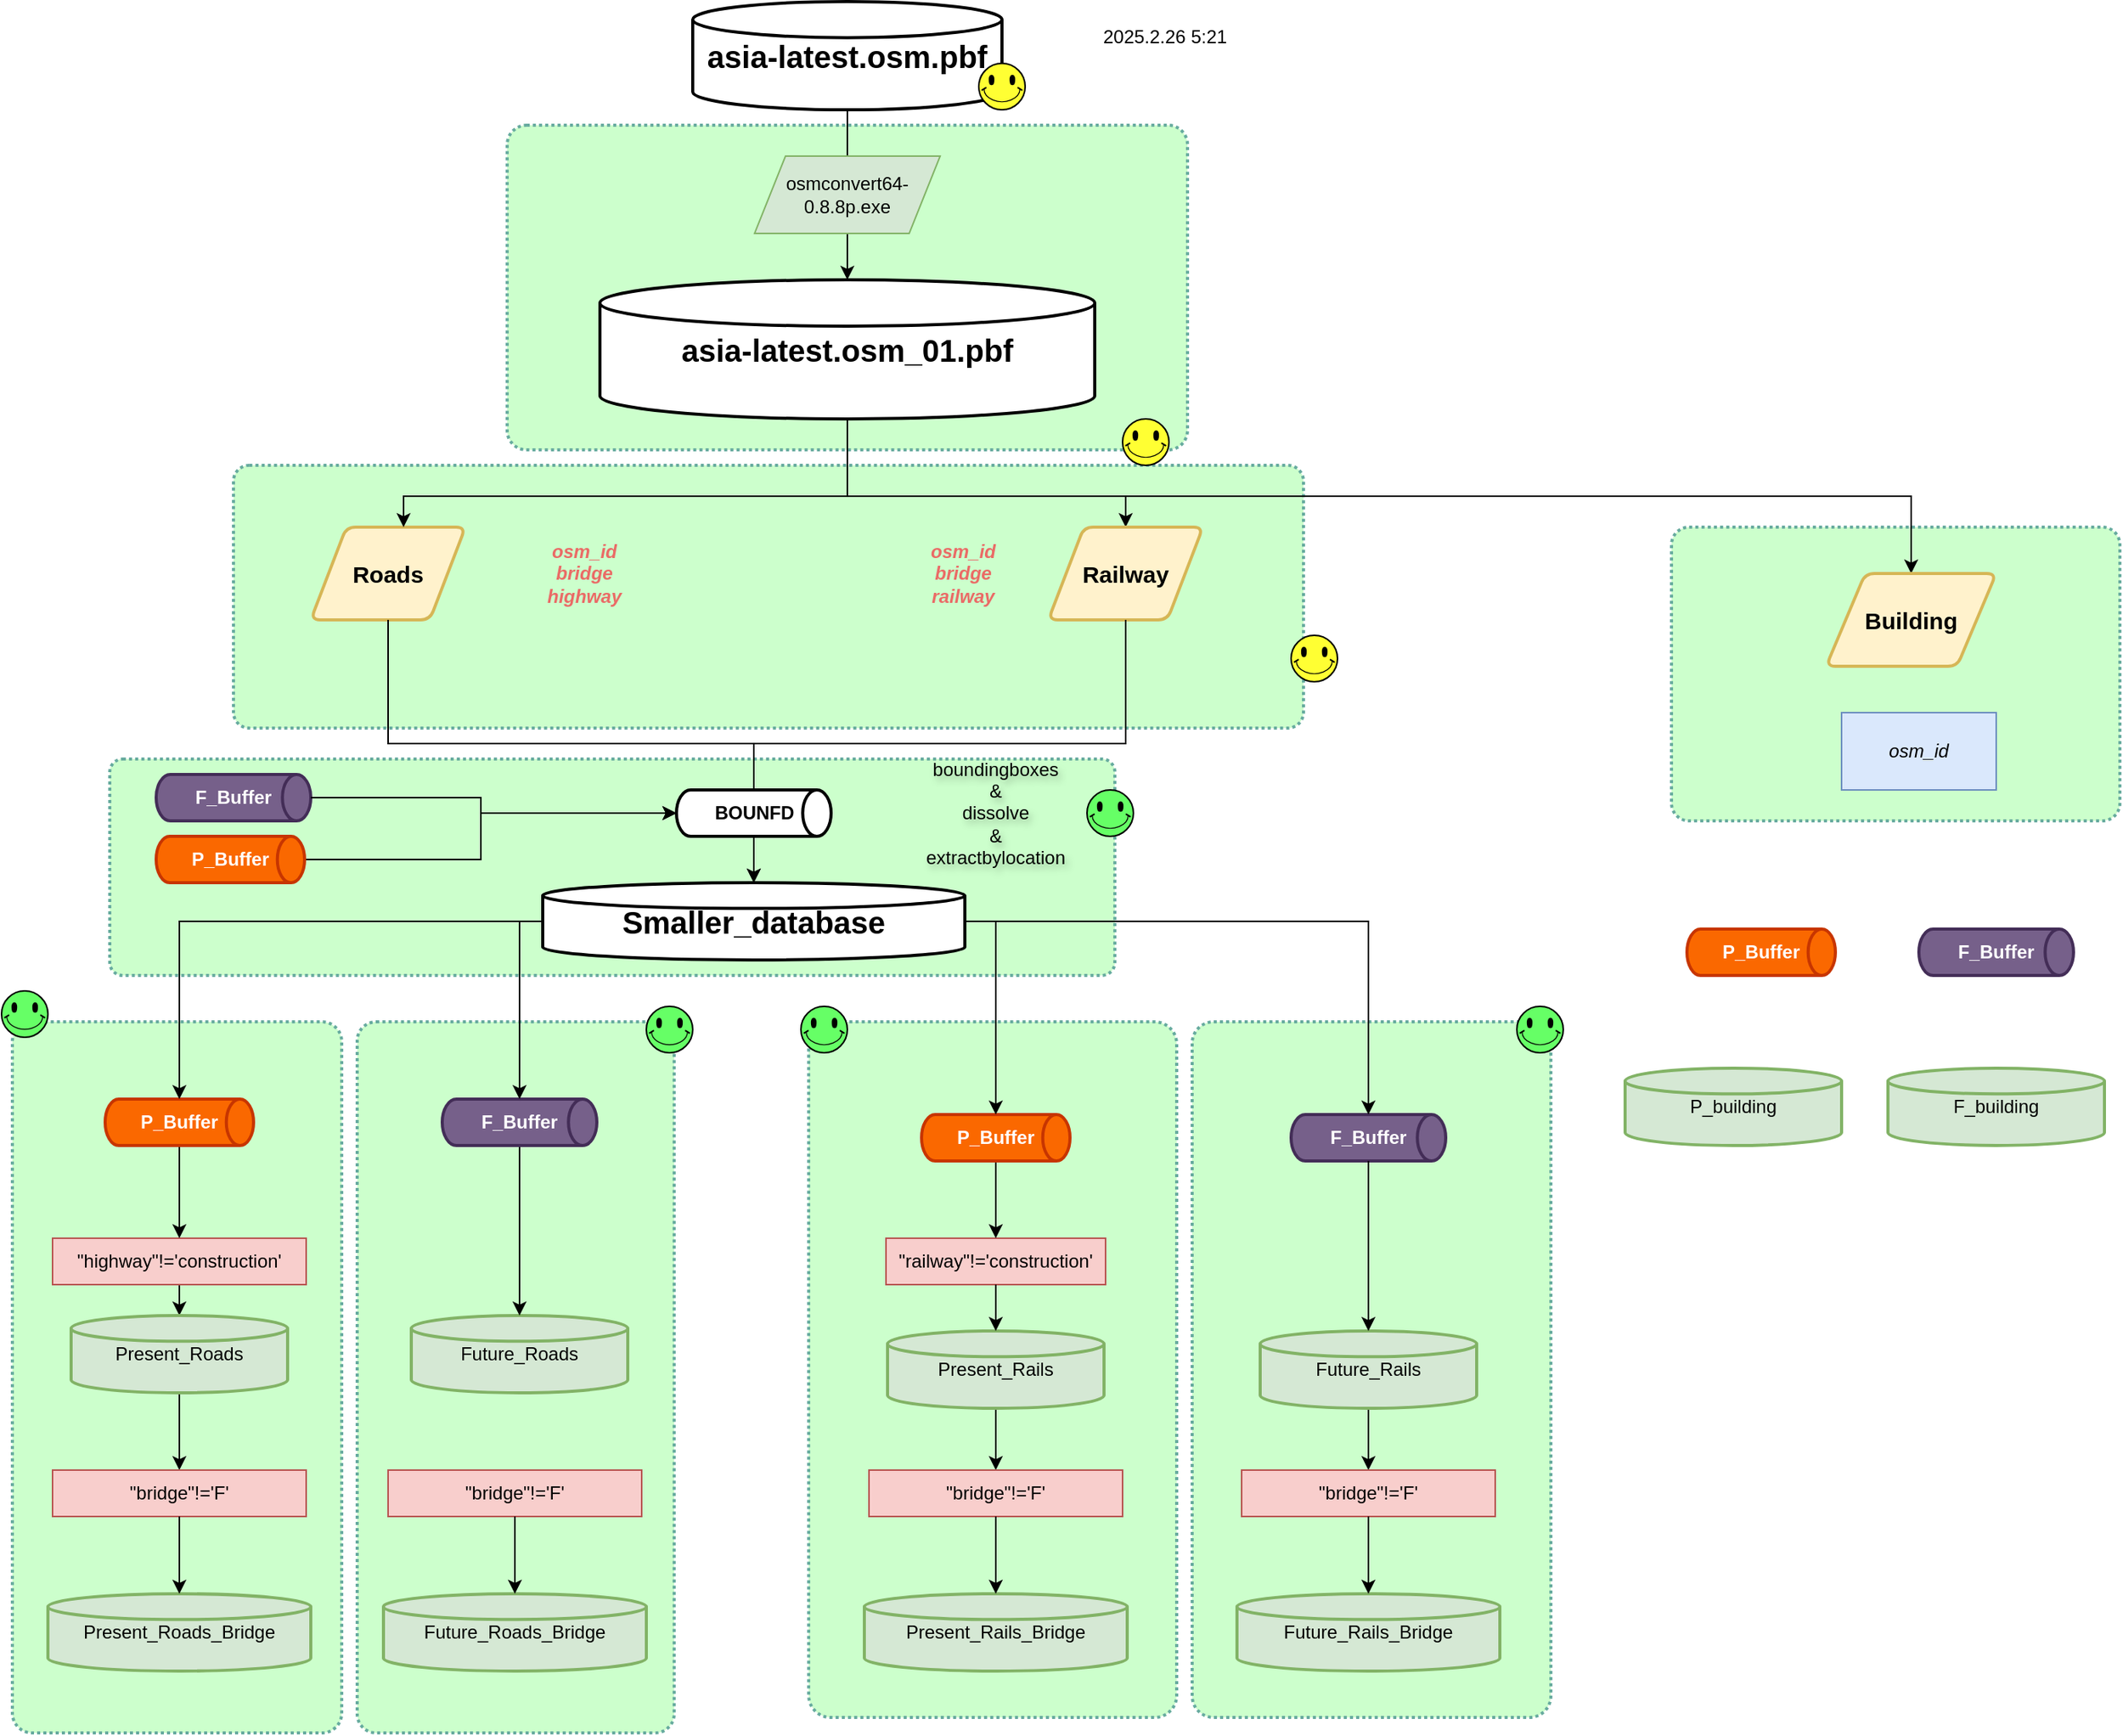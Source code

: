 <mxfile version="26.0.16">
  <diagram name="第 1 页" id="PRK_khNogwvU180XUK6u">
    <mxGraphModel dx="1247" dy="671" grid="1" gridSize="10" guides="1" tooltips="1" connect="1" arrows="1" fold="1" page="1" pageScale="1" pageWidth="1654" pageHeight="1169" math="0" shadow="0">
      <root>
        <mxCell id="0" />
        <mxCell id="1" parent="0" />
        <mxCell id="u35bPQCWc4-tih43mP9w-27" value="" style="rounded=1;whiteSpace=wrap;html=1;fillColor=#CCFFCC;strokeColor=#67AB9F;strokeWidth=2;shadow=0;arcSize=6;dashed=1;dashPattern=1 1;" vertex="1" parent="1">
          <mxGeometry x="150" y="530" width="650" height="140" as="geometry" />
        </mxCell>
        <mxCell id="56wWmqGhiEMz0oBVw_xG-95" value="" style="rounded=1;whiteSpace=wrap;html=1;fillColor=#CCFFCC;strokeColor=#67AB9F;strokeWidth=2;shadow=0;arcSize=6;dashed=1;dashPattern=1 1;" parent="1" vertex="1">
          <mxGeometry x="1160" y="380" width="290" height="190" as="geometry" />
        </mxCell>
        <mxCell id="56wWmqGhiEMz0oBVw_xG-69" value="" style="rounded=1;whiteSpace=wrap;html=1;fillColor=#CCFFCC;strokeColor=#67AB9F;strokeWidth=2;shadow=0;arcSize=6;dashed=1;dashPattern=1 1;" parent="1" vertex="1">
          <mxGeometry x="850" y="700" width="232" height="450" as="geometry" />
        </mxCell>
        <mxCell id="56wWmqGhiEMz0oBVw_xG-68" value="" style="rounded=1;whiteSpace=wrap;html=1;fillColor=#CCFFCC;strokeColor=#67AB9F;strokeWidth=2;shadow=0;arcSize=6;dashed=1;dashPattern=1 1;" parent="1" vertex="1">
          <mxGeometry x="310" y="700" width="205" height="460" as="geometry" />
        </mxCell>
        <mxCell id="56wWmqGhiEMz0oBVw_xG-57" value="" style="rounded=1;whiteSpace=wrap;html=1;fillColor=#CCFFCC;strokeColor=#67AB9F;strokeWidth=2;shadow=0;arcSize=6;dashed=1;dashPattern=1 1;" parent="1" vertex="1">
          <mxGeometry x="602" y="700" width="238" height="450" as="geometry" />
        </mxCell>
        <mxCell id="56wWmqGhiEMz0oBVw_xG-56" value="" style="rounded=1;whiteSpace=wrap;html=1;fillColor=#CCFFCC;strokeColor=#67AB9F;strokeWidth=2;shadow=0;arcSize=6;dashed=1;dashPattern=1 1;" parent="1" vertex="1">
          <mxGeometry x="87" y="700" width="213" height="460" as="geometry" />
        </mxCell>
        <mxCell id="56wWmqGhiEMz0oBVw_xG-54" value="" style="rounded=1;whiteSpace=wrap;html=1;fillColor=#CCFFCC;strokeColor=#67AB9F;strokeWidth=2;shadow=0;arcSize=6;dashed=1;dashPattern=1 1;" parent="1" vertex="1">
          <mxGeometry x="230" y="340" width="692" height="170" as="geometry" />
        </mxCell>
        <mxCell id="56wWmqGhiEMz0oBVw_xG-53" value="" style="rounded=1;whiteSpace=wrap;html=1;fillColor=#CCFFCC;strokeColor=#67AB9F;strokeWidth=2;shadow=0;arcSize=6;dashed=1;dashPattern=1 1;" parent="1" vertex="1">
          <mxGeometry x="407" y="120" width="440" height="210" as="geometry" />
        </mxCell>
        <mxCell id="56wWmqGhiEMz0oBVw_xG-6" value="&lt;span style=&quot;font-size: 20px; font-weight: 700;&quot;&gt;asia-latest.osm.pbf&lt;/span&gt;" style="strokeWidth=2;html=1;shape=mxgraph.flowchart.database;whiteSpace=wrap;" parent="1" vertex="1">
          <mxGeometry x="527" y="40" width="200" height="70" as="geometry" />
        </mxCell>
        <mxCell id="56wWmqGhiEMz0oBVw_xG-33" style="edgeStyle=orthogonalEdgeStyle;rounded=0;orthogonalLoop=1;jettySize=auto;html=1;entryX=0.5;entryY=0;entryDx=0;entryDy=0;" parent="1" source="56wWmqGhiEMz0oBVw_xG-8" target="56wWmqGhiEMz0oBVw_xG-13" edge="1">
          <mxGeometry relative="1" as="geometry">
            <Array as="points">
              <mxPoint x="627" y="360" />
              <mxPoint x="807" y="360" />
            </Array>
          </mxGeometry>
        </mxCell>
        <mxCell id="56wWmqGhiEMz0oBVw_xG-96" style="edgeStyle=orthogonalEdgeStyle;rounded=0;orthogonalLoop=1;jettySize=auto;html=1;entryX=0.5;entryY=0;entryDx=0;entryDy=0;" parent="1" source="56wWmqGhiEMz0oBVw_xG-8" target="56wWmqGhiEMz0oBVw_xG-93" edge="1">
          <mxGeometry relative="1" as="geometry">
            <Array as="points">
              <mxPoint x="627" y="360" />
              <mxPoint x="1315" y="360" />
            </Array>
          </mxGeometry>
        </mxCell>
        <mxCell id="56wWmqGhiEMz0oBVw_xG-8" value="&lt;span style=&quot;font-size: 20px; font-weight: 700;&quot;&gt;asia-latest.osm_01.pbf&lt;/span&gt;" style="strokeWidth=2;html=1;shape=mxgraph.flowchart.database;whiteSpace=wrap;" parent="1" vertex="1">
          <mxGeometry x="467" y="220" width="320" height="90" as="geometry" />
        </mxCell>
        <mxCell id="56wWmqGhiEMz0oBVw_xG-11" style="edgeStyle=orthogonalEdgeStyle;rounded=0;orthogonalLoop=1;jettySize=auto;html=1;entryX=0.5;entryY=0;entryDx=0;entryDy=0;entryPerimeter=0;" parent="1" source="56wWmqGhiEMz0oBVw_xG-6" target="56wWmqGhiEMz0oBVw_xG-8" edge="1">
          <mxGeometry relative="1" as="geometry" />
        </mxCell>
        <mxCell id="56wWmqGhiEMz0oBVw_xG-5" value="osmconvert64-0.8.8p.exe" style="shape=parallelogram;perimeter=parallelogramPerimeter;whiteSpace=wrap;html=1;fixedSize=1;fillColor=#d5e8d4;strokeColor=#82b366;" parent="1" vertex="1">
          <mxGeometry x="567" y="140" width="120" height="50" as="geometry" />
        </mxCell>
        <mxCell id="56wWmqGhiEMz0oBVw_xG-12" value="Roads" style="shape=parallelogram;html=1;strokeWidth=2;perimeter=parallelogramPerimeter;whiteSpace=wrap;rounded=1;arcSize=12;size=0.23;fontSize=15;fontStyle=1;fillColor=#fff2cc;strokeColor=#d6b656;" parent="1" vertex="1">
          <mxGeometry x="280" y="380" width="100" height="60" as="geometry" />
        </mxCell>
        <mxCell id="56wWmqGhiEMz0oBVw_xG-13" value="Railway" style="shape=parallelogram;html=1;strokeWidth=2;perimeter=parallelogramPerimeter;whiteSpace=wrap;rounded=1;arcSize=12;size=0.23;fontSize=15;fontStyle=1;fillColor=#fff2cc;strokeColor=#d6b656;" parent="1" vertex="1">
          <mxGeometry x="757" y="380" width="100" height="60" as="geometry" />
        </mxCell>
        <mxCell id="56wWmqGhiEMz0oBVw_xG-17" value="&quot;railway&quot;!=&#39;construction&#39;" style="rounded=0;whiteSpace=wrap;html=1;fontStyle=0;spacing=2;fillColor=#f8cecc;strokeColor=#b85450;" parent="1" vertex="1">
          <mxGeometry x="652" y="840" width="142" height="30" as="geometry" />
        </mxCell>
        <mxCell id="56wWmqGhiEMz0oBVw_xG-25" style="edgeStyle=orthogonalEdgeStyle;rounded=0;orthogonalLoop=1;jettySize=auto;html=1;" parent="1" source="56wWmqGhiEMz0oBVw_xG-19" target="56wWmqGhiEMz0oBVw_xG-20" edge="1">
          <mxGeometry relative="1" as="geometry" />
        </mxCell>
        <mxCell id="56wWmqGhiEMz0oBVw_xG-19" value="&quot;highway&quot;!=&#39;construction&#39;" style="rounded=0;whiteSpace=wrap;html=1;fontStyle=0;spacing=2;fillColor=#f8cecc;strokeColor=#b85450;" parent="1" vertex="1">
          <mxGeometry x="113" y="840" width="164" height="30" as="geometry" />
        </mxCell>
        <mxCell id="56wWmqGhiEMz0oBVw_xG-75" style="edgeStyle=orthogonalEdgeStyle;rounded=0;orthogonalLoop=1;jettySize=auto;html=1;entryX=0.5;entryY=0;entryDx=0;entryDy=0;" parent="1" source="56wWmqGhiEMz0oBVw_xG-20" target="56wWmqGhiEMz0oBVw_xG-74" edge="1">
          <mxGeometry relative="1" as="geometry" />
        </mxCell>
        <mxCell id="56wWmqGhiEMz0oBVw_xG-20" value="Present_Roads" style="strokeWidth=2;html=1;shape=mxgraph.flowchart.database;whiteSpace=wrap;fillColor=#d5e8d4;strokeColor=#82b366;" parent="1" vertex="1">
          <mxGeometry x="125" y="890" width="140" height="50" as="geometry" />
        </mxCell>
        <mxCell id="56wWmqGhiEMz0oBVw_xG-80" style="edgeStyle=orthogonalEdgeStyle;rounded=0;orthogonalLoop=1;jettySize=auto;html=1;" parent="1" source="56wWmqGhiEMz0oBVw_xG-21" target="56wWmqGhiEMz0oBVw_xG-77" edge="1">
          <mxGeometry relative="1" as="geometry" />
        </mxCell>
        <mxCell id="56wWmqGhiEMz0oBVw_xG-21" value="Present_Rails" style="strokeWidth=2;html=1;shape=mxgraph.flowchart.database;whiteSpace=wrap;fillColor=#d5e8d4;strokeColor=#82b366;" parent="1" vertex="1">
          <mxGeometry x="653" y="900" width="140" height="50" as="geometry" />
        </mxCell>
        <mxCell id="56wWmqGhiEMz0oBVw_xG-22" value="Future_Roads" style="strokeWidth=2;html=1;shape=mxgraph.flowchart.database;whiteSpace=wrap;fillColor=#d5e8d4;strokeColor=#82b366;" parent="1" vertex="1">
          <mxGeometry x="345" y="890" width="140" height="50" as="geometry" />
        </mxCell>
        <mxCell id="u35bPQCWc4-tih43mP9w-2" style="edgeStyle=orthogonalEdgeStyle;rounded=0;orthogonalLoop=1;jettySize=auto;html=1;entryX=0.5;entryY=0;entryDx=0;entryDy=0;" edge="1" parent="1" source="56wWmqGhiEMz0oBVw_xG-23" target="56wWmqGhiEMz0oBVw_xG-91">
          <mxGeometry relative="1" as="geometry" />
        </mxCell>
        <mxCell id="56wWmqGhiEMz0oBVw_xG-23" value="Future_Rails" style="strokeWidth=2;html=1;shape=mxgraph.flowchart.database;whiteSpace=wrap;fillColor=#d5e8d4;strokeColor=#82b366;" parent="1" vertex="1">
          <mxGeometry x="894" y="900" width="140" height="50" as="geometry" />
        </mxCell>
        <mxCell id="56wWmqGhiEMz0oBVw_xG-28" style="edgeStyle=orthogonalEdgeStyle;rounded=0;orthogonalLoop=1;jettySize=auto;html=1;entryX=0.5;entryY=0;entryDx=0;entryDy=0;entryPerimeter=0;" parent="1" source="56wWmqGhiEMz0oBVw_xG-17" target="56wWmqGhiEMz0oBVw_xG-21" edge="1">
          <mxGeometry relative="1" as="geometry" />
        </mxCell>
        <mxCell id="56wWmqGhiEMz0oBVw_xG-32" style="edgeStyle=orthogonalEdgeStyle;rounded=0;orthogonalLoop=1;jettySize=auto;html=1;entryX=0.6;entryY=0;entryDx=0;entryDy=0;entryPerimeter=0;" parent="1" source="56wWmqGhiEMz0oBVw_xG-8" target="56wWmqGhiEMz0oBVw_xG-12" edge="1">
          <mxGeometry relative="1" as="geometry">
            <Array as="points">
              <mxPoint x="627" y="360" />
              <mxPoint x="340" y="360" />
            </Array>
          </mxGeometry>
        </mxCell>
        <mxCell id="u35bPQCWc4-tih43mP9w-9" style="edgeStyle=orthogonalEdgeStyle;rounded=0;orthogonalLoop=1;jettySize=auto;html=1;entryX=0.5;entryY=0;entryDx=0;entryDy=0;entryPerimeter=0;" edge="1" parent="1" source="56wWmqGhiEMz0oBVw_xG-34" target="56wWmqGhiEMz0oBVw_xG-22">
          <mxGeometry relative="1" as="geometry" />
        </mxCell>
        <mxCell id="56wWmqGhiEMz0oBVw_xG-34" value="F_Buffer" style="strokeWidth=2;html=1;shape=mxgraph.flowchart.direct_data;whiteSpace=wrap;fillColor=#76608a;strokeColor=#432D57;fontColor=#ffffff;fontStyle=1" parent="1" vertex="1">
          <mxGeometry x="365" y="750" width="100" height="30" as="geometry" />
        </mxCell>
        <mxCell id="56wWmqGhiEMz0oBVw_xG-40" style="edgeStyle=orthogonalEdgeStyle;rounded=0;orthogonalLoop=1;jettySize=auto;html=1;exitX=0.5;exitY=1;exitDx=0;exitDy=0;exitPerimeter=0;" parent="1" source="56wWmqGhiEMz0oBVw_xG-35" target="56wWmqGhiEMz0oBVw_xG-19" edge="1">
          <mxGeometry relative="1" as="geometry" />
        </mxCell>
        <mxCell id="56wWmqGhiEMz0oBVw_xG-35" value="P_Buffer" style="strokeWidth=2;html=1;shape=mxgraph.flowchart.direct_data;whiteSpace=wrap;fillColor=#fa6800;strokeColor=#C73500;fontColor=#FFFFFF;fontStyle=1" parent="1" vertex="1">
          <mxGeometry x="147" y="750" width="96" height="30" as="geometry" />
        </mxCell>
        <mxCell id="56wWmqGhiEMz0oBVw_xG-14" value="osm_id&lt;div&gt;bridge&lt;/div&gt;&lt;div&gt;highway&lt;/div&gt;" style="rounded=0;whiteSpace=wrap;html=1;fontStyle=3;spacing=2;fillColor=none;strokeColor=none;fontColor=#EA6B66;" parent="1" vertex="1">
          <mxGeometry x="407" y="385" width="100" height="50" as="geometry" />
        </mxCell>
        <mxCell id="56wWmqGhiEMz0oBVw_xG-44" value="F_Buffer" style="strokeWidth=2;html=1;shape=mxgraph.flowchart.direct_data;whiteSpace=wrap;fillColor=#76608a;strokeColor=#432D57;fontColor=#ffffff;fontStyle=1" parent="1" vertex="1">
          <mxGeometry x="914" y="760" width="100" height="30" as="geometry" />
        </mxCell>
        <mxCell id="56wWmqGhiEMz0oBVw_xG-48" style="edgeStyle=orthogonalEdgeStyle;rounded=0;orthogonalLoop=1;jettySize=auto;html=1;" parent="1" source="56wWmqGhiEMz0oBVw_xG-45" target="56wWmqGhiEMz0oBVw_xG-17" edge="1">
          <mxGeometry relative="1" as="geometry" />
        </mxCell>
        <mxCell id="56wWmqGhiEMz0oBVw_xG-45" value="P_Buffer" style="strokeWidth=2;html=1;shape=mxgraph.flowchart.direct_data;whiteSpace=wrap;fillColor=#fa6800;strokeColor=#C73500;fontColor=#FFFFFF;fontStyle=1" parent="1" vertex="1">
          <mxGeometry x="675" y="760" width="96" height="30" as="geometry" />
        </mxCell>
        <mxCell id="56wWmqGhiEMz0oBVw_xG-15" value="osm_id&lt;div&gt;bridge&lt;/div&gt;&lt;div&gt;railway&lt;/div&gt;" style="rounded=0;whiteSpace=wrap;html=1;fontStyle=3;spacing=2;fillColor=none;strokeColor=none;fontColor=#EA6B66;" parent="1" vertex="1">
          <mxGeometry x="652" y="385" width="100" height="50" as="geometry" />
        </mxCell>
        <mxCell id="56wWmqGhiEMz0oBVw_xG-49" style="edgeStyle=orthogonalEdgeStyle;rounded=0;orthogonalLoop=1;jettySize=auto;html=1;entryX=0.5;entryY=0;entryDx=0;entryDy=0;entryPerimeter=0;" parent="1" source="56wWmqGhiEMz0oBVw_xG-44" target="56wWmqGhiEMz0oBVw_xG-23" edge="1">
          <mxGeometry relative="1" as="geometry" />
        </mxCell>
        <mxCell id="56wWmqGhiEMz0oBVw_xG-50" value="" style="verticalLabelPosition=bottom;verticalAlign=top;html=1;shape=mxgraph.basic.smiley;fillColor=#FFFF33;" parent="1" vertex="1">
          <mxGeometry x="712" y="80" width="30" height="30" as="geometry" />
        </mxCell>
        <mxCell id="56wWmqGhiEMz0oBVw_xG-51" value="" style="verticalLabelPosition=bottom;verticalAlign=top;html=1;shape=mxgraph.basic.smiley;fillColor=#FFFF33;" parent="1" vertex="1">
          <mxGeometry x="805" y="310" width="30" height="30" as="geometry" />
        </mxCell>
        <mxCell id="56wWmqGhiEMz0oBVw_xG-52" value="2025.2.26 5:21" style="text;html=1;align=center;verticalAlign=middle;resizable=0;points=[];autosize=1;strokeColor=none;fillColor=none;" parent="1" vertex="1">
          <mxGeometry x="782" y="48" width="100" height="30" as="geometry" />
        </mxCell>
        <mxCell id="56wWmqGhiEMz0oBVw_xG-55" value="" style="verticalLabelPosition=bottom;verticalAlign=top;html=1;shape=mxgraph.basic.smiley;fillColor=#FFFF33;" parent="1" vertex="1">
          <mxGeometry x="914" y="450" width="30" height="30" as="geometry" />
        </mxCell>
        <mxCell id="56wWmqGhiEMz0oBVw_xG-58" value="" style="verticalLabelPosition=bottom;verticalAlign=top;html=1;shape=mxgraph.basic.smiley;fillColor=#66FF66;" parent="1" vertex="1">
          <mxGeometry x="1060" y="690" width="30" height="30" as="geometry" />
        </mxCell>
        <mxCell id="56wWmqGhiEMz0oBVw_xG-59" value="" style="verticalLabelPosition=bottom;verticalAlign=top;html=1;shape=mxgraph.basic.smiley;fillColor=#66FF66;" parent="1" vertex="1">
          <mxGeometry x="497" y="690" width="30" height="30" as="geometry" />
        </mxCell>
        <mxCell id="56wWmqGhiEMz0oBVw_xG-60" value="Present_Roads_Bridge" style="strokeWidth=2;html=1;shape=mxgraph.flowchart.database;whiteSpace=wrap;fillColor=#d5e8d4;strokeColor=#82b366;" parent="1" vertex="1">
          <mxGeometry x="110" y="1070" width="170" height="50" as="geometry" />
        </mxCell>
        <mxCell id="56wWmqGhiEMz0oBVw_xG-61" value="Future_Roads_Bridge" style="strokeWidth=2;html=1;shape=mxgraph.flowchart.database;whiteSpace=wrap;fillColor=#d5e8d4;strokeColor=#82b366;" parent="1" vertex="1">
          <mxGeometry x="327" y="1070" width="170" height="50" as="geometry" />
        </mxCell>
        <mxCell id="56wWmqGhiEMz0oBVw_xG-62" value="Future_Rails_Bridge" style="strokeWidth=2;html=1;shape=mxgraph.flowchart.database;whiteSpace=wrap;fillColor=#d5e8d4;strokeColor=#82b366;" parent="1" vertex="1">
          <mxGeometry x="879" y="1070" width="170" height="50" as="geometry" />
        </mxCell>
        <mxCell id="56wWmqGhiEMz0oBVw_xG-63" value="Present_Rails_Bridge" style="strokeWidth=2;html=1;shape=mxgraph.flowchart.database;whiteSpace=wrap;fillColor=#d5e8d4;strokeColor=#82b366;" parent="1" vertex="1">
          <mxGeometry x="638" y="1070" width="170" height="50" as="geometry" />
        </mxCell>
        <mxCell id="56wWmqGhiEMz0oBVw_xG-72" value="" style="verticalLabelPosition=bottom;verticalAlign=top;html=1;shape=mxgraph.basic.smiley;fillColor=#66FF66;" parent="1" vertex="1">
          <mxGeometry x="597" y="690" width="30" height="30" as="geometry" />
        </mxCell>
        <mxCell id="56wWmqGhiEMz0oBVw_xG-73" value="" style="verticalLabelPosition=bottom;verticalAlign=top;html=1;shape=mxgraph.basic.smiley;fillColor=#66FF66;" parent="1" vertex="1">
          <mxGeometry x="80" y="680" width="30" height="30" as="geometry" />
        </mxCell>
        <mxCell id="56wWmqGhiEMz0oBVw_xG-74" value="&quot;bridge&quot;!=&#39;F&#39;" style="rounded=0;whiteSpace=wrap;html=1;fontStyle=0;spacing=2;fillColor=#f8cecc;strokeColor=#b85450;" parent="1" vertex="1">
          <mxGeometry x="113" y="990" width="164" height="30" as="geometry" />
        </mxCell>
        <mxCell id="56wWmqGhiEMz0oBVw_xG-76" style="edgeStyle=orthogonalEdgeStyle;rounded=0;orthogonalLoop=1;jettySize=auto;html=1;entryX=0.5;entryY=0;entryDx=0;entryDy=0;entryPerimeter=0;" parent="1" source="56wWmqGhiEMz0oBVw_xG-74" target="56wWmqGhiEMz0oBVw_xG-60" edge="1">
          <mxGeometry relative="1" as="geometry" />
        </mxCell>
        <mxCell id="56wWmqGhiEMz0oBVw_xG-77" value="&quot;bridge&quot;!=&#39;F&#39;" style="rounded=0;whiteSpace=wrap;html=1;fontStyle=0;spacing=2;fillColor=#f8cecc;strokeColor=#b85450;" parent="1" vertex="1">
          <mxGeometry x="641" y="990" width="164" height="30" as="geometry" />
        </mxCell>
        <mxCell id="56wWmqGhiEMz0oBVw_xG-81" style="edgeStyle=orthogonalEdgeStyle;rounded=0;orthogonalLoop=1;jettySize=auto;html=1;entryX=0.5;entryY=0;entryDx=0;entryDy=0;entryPerimeter=0;" parent="1" source="56wWmqGhiEMz0oBVw_xG-77" target="56wWmqGhiEMz0oBVw_xG-63" edge="1">
          <mxGeometry relative="1" as="geometry" />
        </mxCell>
        <mxCell id="56wWmqGhiEMz0oBVw_xG-84" value="&quot;bridge&quot;!=&#39;F&#39;" style="rounded=0;whiteSpace=wrap;html=1;fontStyle=0;spacing=2;fillColor=#f8cecc;strokeColor=#b85450;" parent="1" vertex="1">
          <mxGeometry x="330" y="990" width="164" height="30" as="geometry" />
        </mxCell>
        <mxCell id="56wWmqGhiEMz0oBVw_xG-85" style="edgeStyle=orthogonalEdgeStyle;rounded=0;orthogonalLoop=1;jettySize=auto;html=1;" parent="1" source="56wWmqGhiEMz0oBVw_xG-84" target="56wWmqGhiEMz0oBVw_xG-61" edge="1">
          <mxGeometry relative="1" as="geometry">
            <mxPoint x="412" y="1110" as="targetPoint" />
          </mxGeometry>
        </mxCell>
        <mxCell id="56wWmqGhiEMz0oBVw_xG-91" value="&quot;bridge&quot;!=&#39;F&#39;" style="rounded=0;whiteSpace=wrap;html=1;fontStyle=0;spacing=2;fillColor=#f8cecc;strokeColor=#b85450;" parent="1" vertex="1">
          <mxGeometry x="882" y="990" width="164" height="30" as="geometry" />
        </mxCell>
        <mxCell id="56wWmqGhiEMz0oBVw_xG-93" value="Building" style="shape=parallelogram;html=1;strokeWidth=2;perimeter=parallelogramPerimeter;whiteSpace=wrap;rounded=1;arcSize=12;size=0.23;fontSize=15;fontStyle=1;fillColor=#fff2cc;strokeColor=#d6b656;" parent="1" vertex="1">
          <mxGeometry x="1260" y="410" width="110" height="60" as="geometry" />
        </mxCell>
        <mxCell id="56wWmqGhiEMz0oBVw_xG-97" value="osm_id" style="rounded=0;whiteSpace=wrap;html=1;fontStyle=2;spacing=2;fillColor=#dae8fc;strokeColor=#6c8ebf;" parent="1" vertex="1">
          <mxGeometry x="1270" y="500" width="100" height="50" as="geometry" />
        </mxCell>
        <mxCell id="56wWmqGhiEMz0oBVw_xG-98" value="P_Buffer" style="strokeWidth=2;html=1;shape=mxgraph.flowchart.direct_data;whiteSpace=wrap;fillColor=#fa6800;strokeColor=#C73500;fontColor=#FFFFFF;fontStyle=1" parent="1" vertex="1">
          <mxGeometry x="1170" y="640" width="96" height="30" as="geometry" />
        </mxCell>
        <mxCell id="56wWmqGhiEMz0oBVw_xG-99" value="F_Buffer" style="strokeWidth=2;html=1;shape=mxgraph.flowchart.direct_data;whiteSpace=wrap;fillColor=#76608a;strokeColor=#432D57;fontColor=#ffffff;fontStyle=1" parent="1" vertex="1">
          <mxGeometry x="1320" y="640" width="100" height="30" as="geometry" />
        </mxCell>
        <mxCell id="56wWmqGhiEMz0oBVw_xG-100" value="P_building" style="strokeWidth=2;html=1;shape=mxgraph.flowchart.database;whiteSpace=wrap;fillColor=#d5e8d4;strokeColor=#82b366;" parent="1" vertex="1">
          <mxGeometry x="1130" y="730" width="140" height="50" as="geometry" />
        </mxCell>
        <mxCell id="56wWmqGhiEMz0oBVw_xG-101" value="F_building" style="strokeWidth=2;html=1;shape=mxgraph.flowchart.database;whiteSpace=wrap;fillColor=#d5e8d4;strokeColor=#82b366;" parent="1" vertex="1">
          <mxGeometry x="1300" y="730" width="140" height="50" as="geometry" />
        </mxCell>
        <mxCell id="u35bPQCWc4-tih43mP9w-23" style="edgeStyle=orthogonalEdgeStyle;rounded=0;orthogonalLoop=1;jettySize=auto;html=1;" edge="1" parent="1" source="u35bPQCWc4-tih43mP9w-1" target="56wWmqGhiEMz0oBVw_xG-35">
          <mxGeometry relative="1" as="geometry" />
        </mxCell>
        <mxCell id="u35bPQCWc4-tih43mP9w-24" style="edgeStyle=orthogonalEdgeStyle;rounded=0;orthogonalLoop=1;jettySize=auto;html=1;" edge="1" parent="1" source="u35bPQCWc4-tih43mP9w-1" target="56wWmqGhiEMz0oBVw_xG-34">
          <mxGeometry relative="1" as="geometry">
            <Array as="points">
              <mxPoint x="415" y="635" />
            </Array>
          </mxGeometry>
        </mxCell>
        <mxCell id="u35bPQCWc4-tih43mP9w-1" value="&lt;span style=&quot;font-size: 20px;&quot;&gt;&lt;b&gt;Smaller_database&lt;/b&gt;&lt;/span&gt;" style="strokeWidth=2;html=1;shape=mxgraph.flowchart.database;whiteSpace=wrap;" vertex="1" parent="1">
          <mxGeometry x="430" y="610" width="273" height="50" as="geometry" />
        </mxCell>
        <mxCell id="u35bPQCWc4-tih43mP9w-3" style="edgeStyle=orthogonalEdgeStyle;rounded=0;orthogonalLoop=1;jettySize=auto;html=1;entryX=0.5;entryY=0;entryDx=0;entryDy=0;entryPerimeter=0;" edge="1" parent="1" source="56wWmqGhiEMz0oBVw_xG-91" target="56wWmqGhiEMz0oBVw_xG-62">
          <mxGeometry relative="1" as="geometry" />
        </mxCell>
        <mxCell id="u35bPQCWc4-tih43mP9w-10" value="F_Buffer" style="strokeWidth=2;html=1;shape=mxgraph.flowchart.direct_data;whiteSpace=wrap;fillColor=#76608a;strokeColor=#432D57;fontColor=#ffffff;fontStyle=1" vertex="1" parent="1">
          <mxGeometry x="180" y="540" width="100" height="30" as="geometry" />
        </mxCell>
        <mxCell id="u35bPQCWc4-tih43mP9w-20" style="edgeStyle=orthogonalEdgeStyle;rounded=0;orthogonalLoop=1;jettySize=auto;html=1;" edge="1" parent="1" source="u35bPQCWc4-tih43mP9w-11" target="u35bPQCWc4-tih43mP9w-14">
          <mxGeometry relative="1" as="geometry">
            <Array as="points">
              <mxPoint x="390" y="595" />
              <mxPoint x="390" y="565" />
            </Array>
          </mxGeometry>
        </mxCell>
        <mxCell id="u35bPQCWc4-tih43mP9w-11" value="P_Buffer" style="strokeWidth=2;html=1;shape=mxgraph.flowchart.direct_data;whiteSpace=wrap;fillColor=#fa6800;strokeColor=#C73500;fontColor=#FFFFFF;fontStyle=1" vertex="1" parent="1">
          <mxGeometry x="180" y="580" width="96" height="30" as="geometry" />
        </mxCell>
        <mxCell id="u35bPQCWc4-tih43mP9w-16" style="edgeStyle=orthogonalEdgeStyle;rounded=0;orthogonalLoop=1;jettySize=auto;html=1;entryX=0;entryY=0.5;entryDx=0;entryDy=0;entryPerimeter=0;" edge="1" parent="1" source="u35bPQCWc4-tih43mP9w-10" target="u35bPQCWc4-tih43mP9w-14">
          <mxGeometry relative="1" as="geometry">
            <Array as="points">
              <mxPoint x="390" y="555" />
              <mxPoint x="390" y="565" />
            </Array>
          </mxGeometry>
        </mxCell>
        <mxCell id="u35bPQCWc4-tih43mP9w-21" style="edgeStyle=orthogonalEdgeStyle;rounded=0;orthogonalLoop=1;jettySize=auto;html=1;entryX=0.5;entryY=0;entryDx=0;entryDy=0;entryPerimeter=0;" edge="1" parent="1" source="56wWmqGhiEMz0oBVw_xG-13" target="u35bPQCWc4-tih43mP9w-1">
          <mxGeometry relative="1" as="geometry">
            <Array as="points">
              <mxPoint x="807" y="520" />
              <mxPoint x="566" y="520" />
            </Array>
          </mxGeometry>
        </mxCell>
        <mxCell id="u35bPQCWc4-tih43mP9w-22" style="edgeStyle=orthogonalEdgeStyle;rounded=0;orthogonalLoop=1;jettySize=auto;html=1;entryX=0.5;entryY=0;entryDx=0;entryDy=0;entryPerimeter=0;" edge="1" parent="1" source="56wWmqGhiEMz0oBVw_xG-12" target="u35bPQCWc4-tih43mP9w-1">
          <mxGeometry relative="1" as="geometry">
            <Array as="points">
              <mxPoint x="330" y="520" />
              <mxPoint x="566" y="520" />
            </Array>
          </mxGeometry>
        </mxCell>
        <mxCell id="u35bPQCWc4-tih43mP9w-14" value="BOUNFD" style="strokeWidth=2;html=1;shape=mxgraph.flowchart.direct_data;whiteSpace=wrap;fontStyle=1" vertex="1" parent="1">
          <mxGeometry x="516.5" y="550" width="100" height="30" as="geometry" />
        </mxCell>
        <mxCell id="u35bPQCWc4-tih43mP9w-25" style="edgeStyle=orthogonalEdgeStyle;rounded=0;orthogonalLoop=1;jettySize=auto;html=1;entryX=0.5;entryY=0;entryDx=0;entryDy=0;entryPerimeter=0;" edge="1" parent="1" source="u35bPQCWc4-tih43mP9w-1" target="56wWmqGhiEMz0oBVw_xG-45">
          <mxGeometry relative="1" as="geometry">
            <Array as="points">
              <mxPoint x="723" y="635" />
            </Array>
          </mxGeometry>
        </mxCell>
        <mxCell id="u35bPQCWc4-tih43mP9w-26" style="edgeStyle=orthogonalEdgeStyle;rounded=0;orthogonalLoop=1;jettySize=auto;html=1;entryX=0.5;entryY=0;entryDx=0;entryDy=0;entryPerimeter=0;" edge="1" parent="1" source="u35bPQCWc4-tih43mP9w-1" target="56wWmqGhiEMz0oBVw_xG-44">
          <mxGeometry relative="1" as="geometry" />
        </mxCell>
        <mxCell id="u35bPQCWc4-tih43mP9w-28" value="" style="verticalLabelPosition=bottom;verticalAlign=top;html=1;shape=mxgraph.basic.smiley;fillColor=#66FF66;" vertex="1" parent="1">
          <mxGeometry x="782" y="550" width="30" height="30" as="geometry" />
        </mxCell>
        <mxCell id="u35bPQCWc4-tih43mP9w-29" value="boundingboxes&lt;div&gt;&amp;amp;&lt;/div&gt;&lt;div&gt;dissolve&lt;/div&gt;&lt;div&gt;&amp;amp;&lt;/div&gt;&lt;div&gt;extractbylocation&lt;/div&gt;" style="rounded=0;whiteSpace=wrap;html=1;fillColor=none;strokeColor=none;labelBackgroundColor=none;labelBorderColor=none;textShadow=1;" vertex="1" parent="1">
          <mxGeometry x="663" y="525" width="120" height="80" as="geometry" />
        </mxCell>
      </root>
    </mxGraphModel>
  </diagram>
</mxfile>
